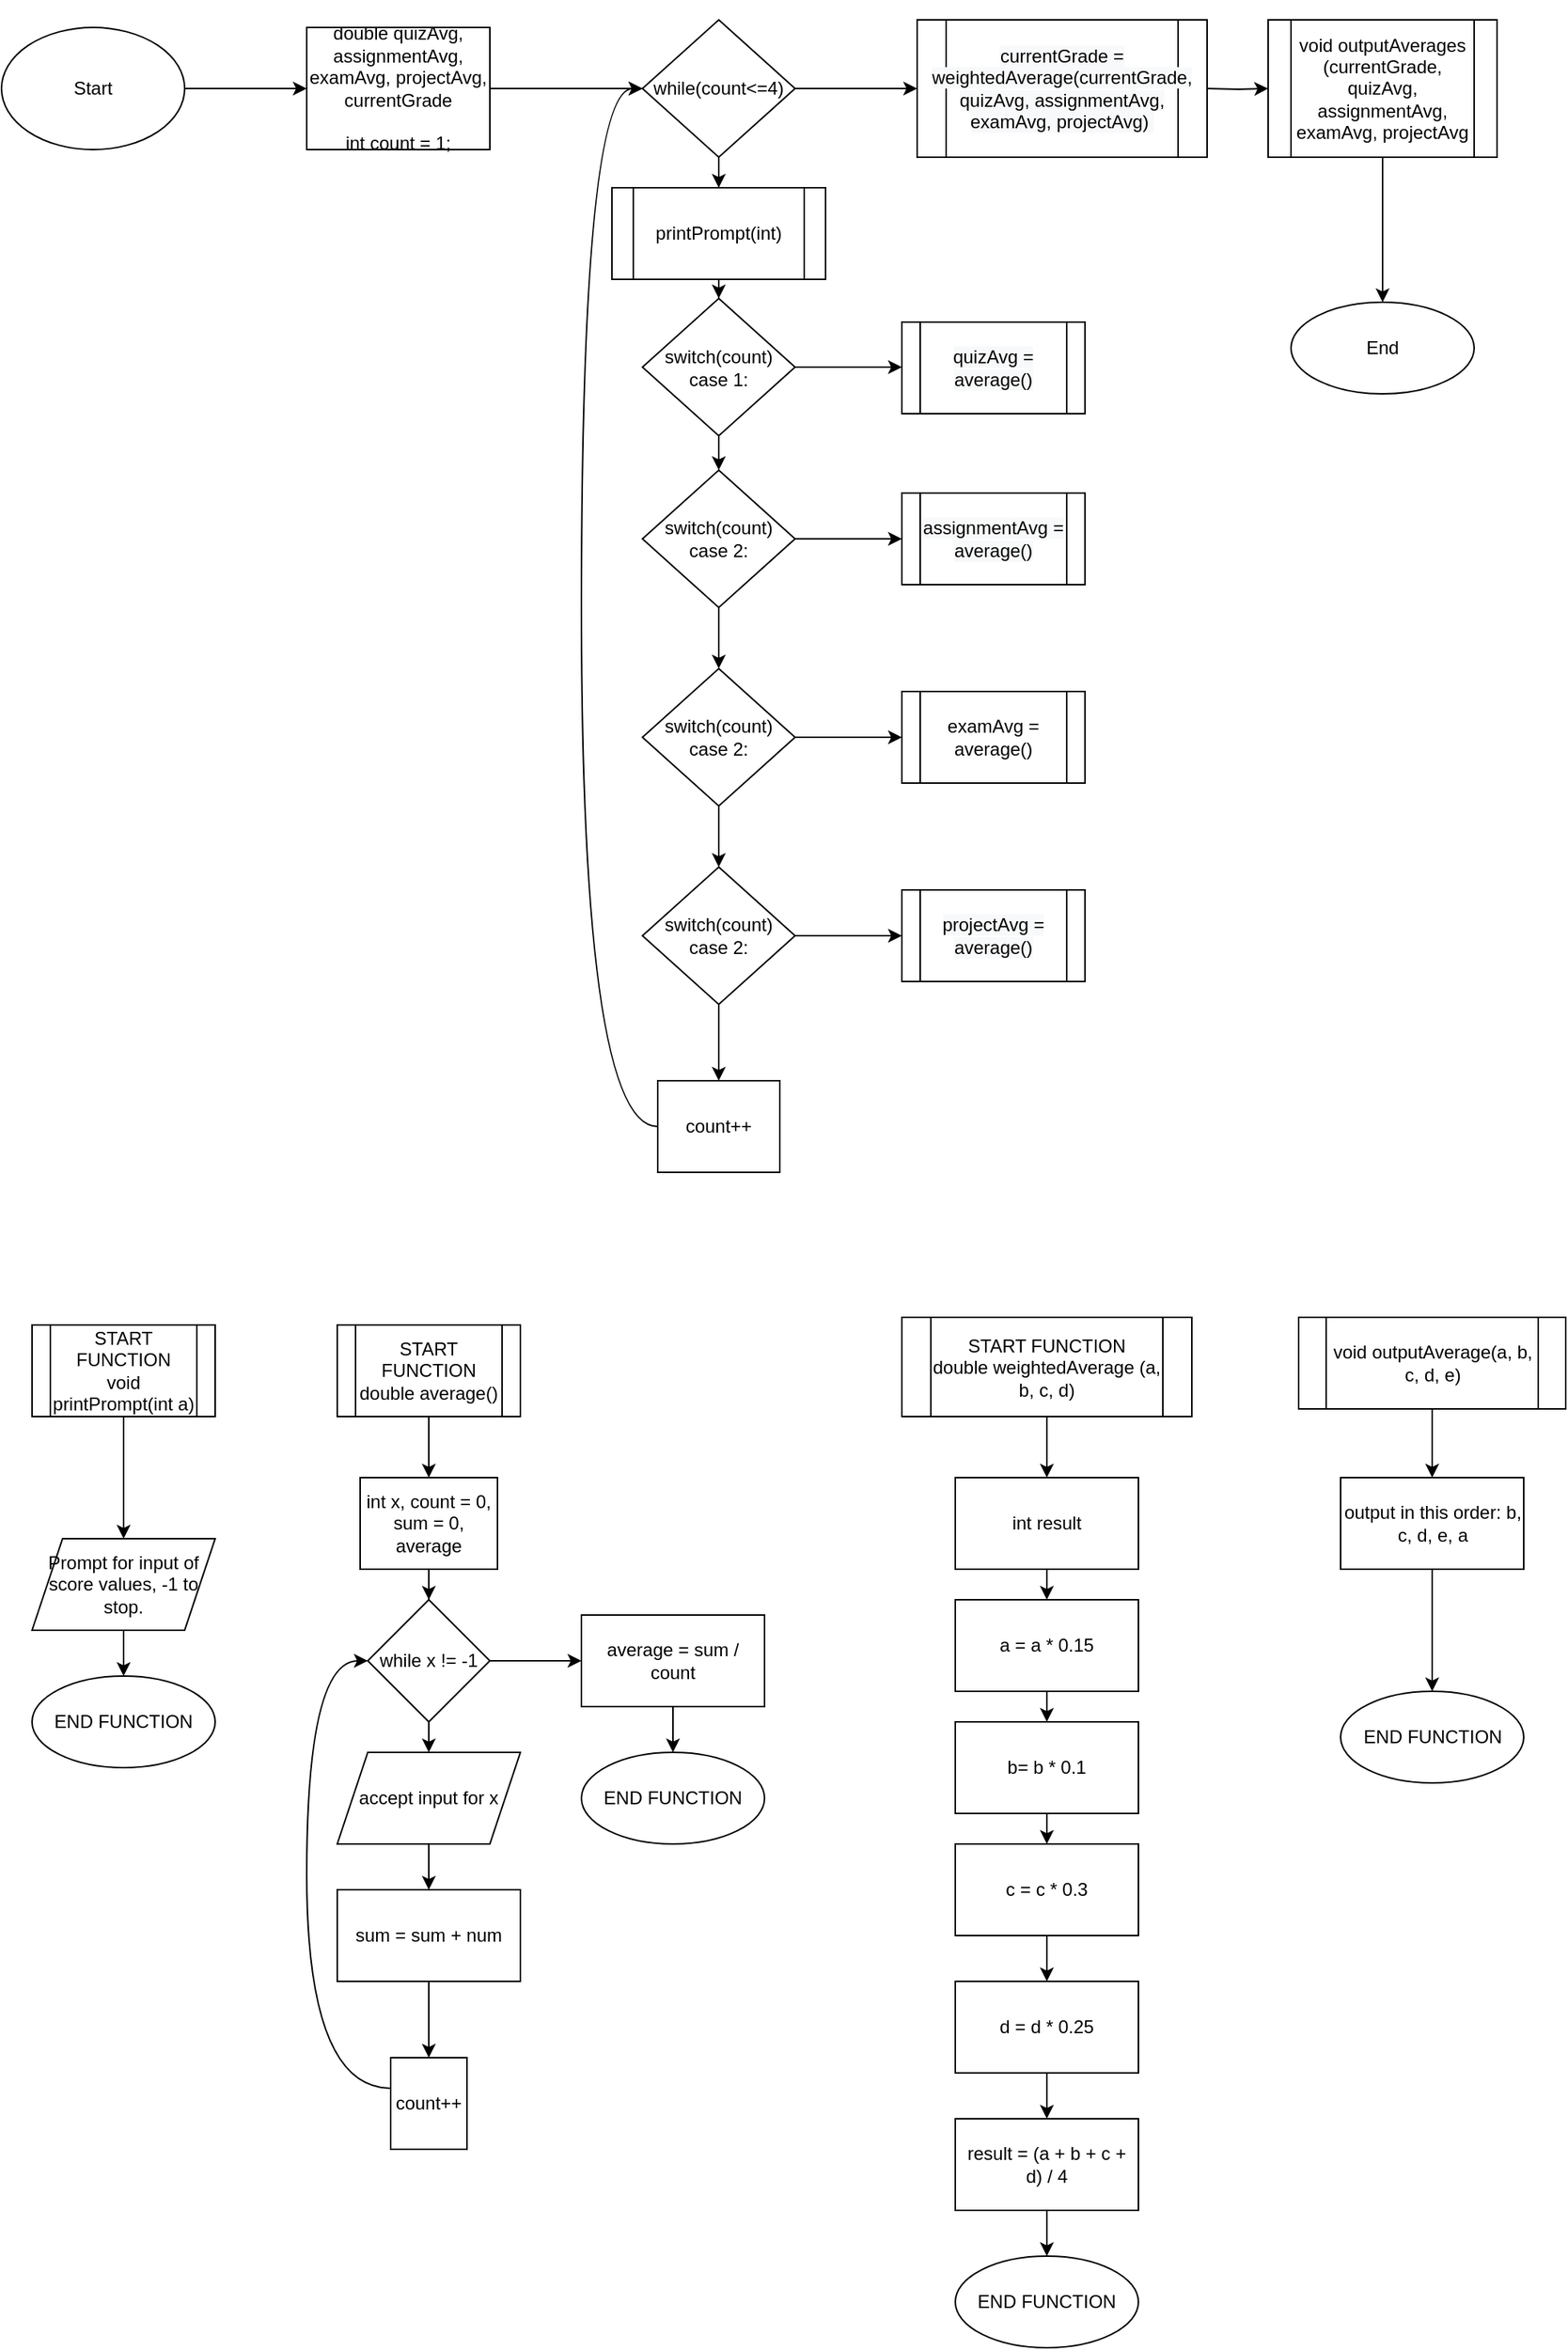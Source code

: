 <mxfile compressed="true" version="15.5.8" type="device"><diagram id="jIGh9twBq2LhSPqtz55Y" name="Page-1"><mxGraphModel dx="1422" dy="2472" grid="1" gridSize="10" guides="1" tooltips="1" connect="1" arrows="1" fold="1" page="1" pageScale="1" pageWidth="1100" pageHeight="1700" math="0" shadow="0"><root><mxCell id="0"/><mxCell id="1" parent="0"/><mxCell id="i2f14P2l42HUFwjrDf4s-11" value="" style="edgeStyle=orthogonalEdgeStyle;rounded=0;orthogonalLoop=1;jettySize=auto;html=1;" parent="1" source="i2f14P2l42HUFwjrDf4s-1" target="i2f14P2l42HUFwjrDf4s-10" edge="1"><mxGeometry relative="1" as="geometry"/></mxCell><mxCell id="i2f14P2l42HUFwjrDf4s-1" value="Start" style="ellipse;whiteSpace=wrap;html=1;" parent="1" vertex="1"><mxGeometry width="120" height="80" as="geometry"/></mxCell><mxCell id="i2f14P2l42HUFwjrDf4s-39" value="" style="edgeStyle=orthogonalEdgeStyle;curved=1;rounded=0;orthogonalLoop=1;jettySize=auto;html=1;" parent="1" source="i2f14P2l42HUFwjrDf4s-2" target="i2f14P2l42HUFwjrDf4s-14" edge="1"><mxGeometry relative="1" as="geometry"/></mxCell><mxCell id="i2f14P2l42HUFwjrDf4s-2" value="printPrompt(int)" style="shape=process;whiteSpace=wrap;html=1;backgroundOutline=1;" parent="1" vertex="1"><mxGeometry x="400" y="105" width="140" height="60" as="geometry"/></mxCell><mxCell id="i2f14P2l42HUFwjrDf4s-56" value="" style="edgeStyle=orthogonalEdgeStyle;rounded=0;orthogonalLoop=1;jettySize=auto;html=1;" parent="1" source="i2f14P2l42HUFwjrDf4s-4" edge="1"><mxGeometry relative="1" as="geometry"><mxPoint x="280" y="950" as="targetPoint"/></mxGeometry></mxCell><mxCell id="i2f14P2l42HUFwjrDf4s-4" value="START FUNCTION&lt;br&gt;double average()" style="shape=process;whiteSpace=wrap;html=1;backgroundOutline=1;" parent="1" vertex="1"><mxGeometry x="220" y="850" width="120" height="60" as="geometry"/></mxCell><mxCell id="i2f14P2l42HUFwjrDf4s-78" value="" style="edgeStyle=orthogonalEdgeStyle;curved=1;rounded=0;orthogonalLoop=1;jettySize=auto;html=1;" parent="1" source="i2f14P2l42HUFwjrDf4s-6" target="i2f14P2l42HUFwjrDf4s-77" edge="1"><mxGeometry relative="1" as="geometry"/></mxCell><mxCell id="i2f14P2l42HUFwjrDf4s-6" value="START FUNCTION&lt;br&gt;double weightedAverage (a, b, c, d)" style="shape=process;whiteSpace=wrap;html=1;backgroundOutline=1;" parent="1" vertex="1"><mxGeometry x="590" y="845" width="190" height="65" as="geometry"/></mxCell><mxCell id="i2f14P2l42HUFwjrDf4s-95" value="" style="edgeStyle=orthogonalEdgeStyle;curved=1;rounded=0;orthogonalLoop=1;jettySize=auto;html=1;" parent="1" source="i2f14P2l42HUFwjrDf4s-8" target="i2f14P2l42HUFwjrDf4s-94" edge="1"><mxGeometry relative="1" as="geometry"/></mxCell><mxCell id="i2f14P2l42HUFwjrDf4s-8" value="void outputAverage(a, b, c, d, e)" style="shape=process;whiteSpace=wrap;html=1;backgroundOutline=1;" parent="1" vertex="1"><mxGeometry x="850" y="845" width="175" height="60" as="geometry"/></mxCell><mxCell id="i2f14P2l42HUFwjrDf4s-13" value="" style="edgeStyle=orthogonalEdgeStyle;rounded=0;orthogonalLoop=1;jettySize=auto;html=1;" parent="1" source="i2f14P2l42HUFwjrDf4s-10" target="i2f14P2l42HUFwjrDf4s-12" edge="1"><mxGeometry relative="1" as="geometry"/></mxCell><mxCell id="i2f14P2l42HUFwjrDf4s-10" value="double quizAvg, assignmentAvg, examAvg, projectAvg, currentGrade&lt;br&gt;&lt;br&gt;int count = 1;" style="whiteSpace=wrap;html=1;" parent="1" vertex="1"><mxGeometry x="200" width="120" height="80" as="geometry"/></mxCell><mxCell id="i2f14P2l42HUFwjrDf4s-15" value="" style="edgeStyle=orthogonalEdgeStyle;rounded=0;orthogonalLoop=1;jettySize=auto;html=1;entryX=0.5;entryY=0;entryDx=0;entryDy=0;" parent="1" source="i2f14P2l42HUFwjrDf4s-12" target="i2f14P2l42HUFwjrDf4s-2" edge="1"><mxGeometry relative="1" as="geometry"><mxPoint x="470" y="100" as="targetPoint"/><Array as="points"/></mxGeometry></mxCell><mxCell id="i2f14P2l42HUFwjrDf4s-38" value="" style="rounded=0;orthogonalLoop=1;jettySize=auto;html=1;" parent="1" source="i2f14P2l42HUFwjrDf4s-12" edge="1"><mxGeometry relative="1" as="geometry"><mxPoint x="600" y="40" as="targetPoint"/></mxGeometry></mxCell><mxCell id="i2f14P2l42HUFwjrDf4s-12" value="while(count&amp;lt;=4)" style="rhombus;whiteSpace=wrap;html=1;" parent="1" vertex="1"><mxGeometry x="420" y="-5" width="100" height="90" as="geometry"/></mxCell><mxCell id="i2f14P2l42HUFwjrDf4s-19" value="" style="edgeStyle=orthogonalEdgeStyle;rounded=0;orthogonalLoop=1;jettySize=auto;html=1;" parent="1" source="i2f14P2l42HUFwjrDf4s-14" edge="1"><mxGeometry relative="1" as="geometry"><mxPoint x="590" y="222.5" as="targetPoint"/></mxGeometry></mxCell><mxCell id="i2f14P2l42HUFwjrDf4s-21" value="" style="edgeStyle=orthogonalEdgeStyle;rounded=0;orthogonalLoop=1;jettySize=auto;html=1;" parent="1" source="i2f14P2l42HUFwjrDf4s-14" target="i2f14P2l42HUFwjrDf4s-20" edge="1"><mxGeometry relative="1" as="geometry"/></mxCell><mxCell id="i2f14P2l42HUFwjrDf4s-14" value="switch(count)&lt;br&gt;case 1:" style="rhombus;whiteSpace=wrap;html=1;" parent="1" vertex="1"><mxGeometry x="420" y="177.5" width="100" height="90" as="geometry"/></mxCell><mxCell id="i2f14P2l42HUFwjrDf4s-23" value="" style="edgeStyle=orthogonalEdgeStyle;rounded=0;orthogonalLoop=1;jettySize=auto;html=1;" parent="1" source="i2f14P2l42HUFwjrDf4s-20" edge="1"><mxGeometry relative="1" as="geometry"><mxPoint x="590" y="335" as="targetPoint"/></mxGeometry></mxCell><mxCell id="i2f14P2l42HUFwjrDf4s-25" value="" style="edgeStyle=orthogonalEdgeStyle;rounded=0;orthogonalLoop=1;jettySize=auto;html=1;" parent="1" source="i2f14P2l42HUFwjrDf4s-20" target="i2f14P2l42HUFwjrDf4s-24" edge="1"><mxGeometry relative="1" as="geometry"/></mxCell><mxCell id="i2f14P2l42HUFwjrDf4s-20" value="switch(count)&lt;br&gt;case 2:" style="rhombus;whiteSpace=wrap;html=1;" parent="1" vertex="1"><mxGeometry x="420" y="290" width="100" height="90" as="geometry"/></mxCell><mxCell id="i2f14P2l42HUFwjrDf4s-27" value="" style="edgeStyle=orthogonalEdgeStyle;rounded=0;orthogonalLoop=1;jettySize=auto;html=1;" parent="1" source="i2f14P2l42HUFwjrDf4s-24" edge="1"><mxGeometry relative="1" as="geometry"><mxPoint x="590" y="465" as="targetPoint"/></mxGeometry></mxCell><mxCell id="i2f14P2l42HUFwjrDf4s-29" value="" style="edgeStyle=orthogonalEdgeStyle;rounded=0;orthogonalLoop=1;jettySize=auto;html=1;" parent="1" source="i2f14P2l42HUFwjrDf4s-24" target="i2f14P2l42HUFwjrDf4s-28" edge="1"><mxGeometry relative="1" as="geometry"/></mxCell><mxCell id="i2f14P2l42HUFwjrDf4s-24" value="switch(count)&lt;br&gt;case 2:" style="rhombus;whiteSpace=wrap;html=1;" parent="1" vertex="1"><mxGeometry x="420" y="420" width="100" height="90" as="geometry"/></mxCell><mxCell id="i2f14P2l42HUFwjrDf4s-31" value="" style="edgeStyle=orthogonalEdgeStyle;rounded=0;orthogonalLoop=1;jettySize=auto;html=1;" parent="1" source="i2f14P2l42HUFwjrDf4s-28" edge="1"><mxGeometry relative="1" as="geometry"><mxPoint x="590" y="595" as="targetPoint"/></mxGeometry></mxCell><mxCell id="i2f14P2l42HUFwjrDf4s-33" value="" style="edgeStyle=orthogonalEdgeStyle;rounded=0;orthogonalLoop=1;jettySize=auto;html=1;curved=1;" parent="1" source="i2f14P2l42HUFwjrDf4s-28" target="i2f14P2l42HUFwjrDf4s-32" edge="1"><mxGeometry relative="1" as="geometry"/></mxCell><mxCell id="i2f14P2l42HUFwjrDf4s-28" value="switch(count)&lt;br&gt;case 2:" style="rhombus;whiteSpace=wrap;html=1;" parent="1" vertex="1"><mxGeometry x="420" y="550" width="100" height="90" as="geometry"/></mxCell><mxCell id="i2f14P2l42HUFwjrDf4s-35" value="" style="edgeStyle=orthogonalEdgeStyle;curved=1;rounded=0;orthogonalLoop=1;jettySize=auto;html=1;entryX=0;entryY=0.5;entryDx=0;entryDy=0;" parent="1" source="i2f14P2l42HUFwjrDf4s-32" target="i2f14P2l42HUFwjrDf4s-12" edge="1"><mxGeometry relative="1" as="geometry"><mxPoint x="250" y="250" as="targetPoint"/><Array as="points"><mxPoint x="380" y="720"/><mxPoint x="380" y="40"/></Array></mxGeometry></mxCell><mxCell id="i2f14P2l42HUFwjrDf4s-32" value="count++" style="whiteSpace=wrap;html=1;" parent="1" vertex="1"><mxGeometry x="430" y="690" width="80" height="60" as="geometry"/></mxCell><mxCell id="i2f14P2l42HUFwjrDf4s-41" value="" style="edgeStyle=orthogonalEdgeStyle;rounded=0;orthogonalLoop=1;jettySize=auto;html=1;" parent="1" edge="1"><mxGeometry relative="1" as="geometry"><mxPoint x="790" y="40" as="sourcePoint"/><mxPoint x="830" y="40" as="targetPoint"/></mxGeometry></mxCell><mxCell id="i2f14P2l42HUFwjrDf4s-51" value="" style="edgeStyle=orthogonalEdgeStyle;rounded=0;orthogonalLoop=1;jettySize=auto;html=1;" parent="1" source="i2f14P2l42HUFwjrDf4s-42" target="i2f14P2l42HUFwjrDf4s-50" edge="1"><mxGeometry relative="1" as="geometry"/></mxCell><mxCell id="i2f14P2l42HUFwjrDf4s-42" value="START FUNCTION&lt;br&gt;void printPrompt(int a)" style="shape=process;whiteSpace=wrap;html=1;backgroundOutline=1;" parent="1" vertex="1"><mxGeometry x="20" y="850" width="120" height="60" as="geometry"/></mxCell><mxCell id="i2f14P2l42HUFwjrDf4s-43" value="&#10;&#10;&lt;span style=&quot;color: rgb(0, 0, 0); font-family: helvetica; font-size: 12px; font-style: normal; font-weight: 400; letter-spacing: normal; text-align: center; text-indent: 0px; text-transform: none; word-spacing: 0px; background-color: rgb(248, 249, 250); display: inline; float: none;&quot;&gt;currentGrade = weightedAverage(currentGrade, quizAvg, assignmentAvg, examAvg, projectAvg)&amp;nbsp;&lt;/span&gt;&#10;&#10;" style="shape=process;whiteSpace=wrap;html=1;backgroundOutline=1;" parent="1" vertex="1"><mxGeometry x="600" y="-5" width="190" height="90" as="geometry"/></mxCell><mxCell id="i2f14P2l42HUFwjrDf4s-44" value="&#10;&#10;&lt;span style=&quot;color: rgb(0, 0, 0); font-family: helvetica; font-size: 12px; font-style: normal; font-weight: 400; letter-spacing: normal; text-align: center; text-indent: 0px; text-transform: none; word-spacing: 0px; background-color: rgb(248, 249, 250); display: inline; float: none;&quot;&gt;quizAvg = average()&lt;/span&gt;&#10;&#10;" style="shape=process;whiteSpace=wrap;html=1;backgroundOutline=1;" parent="1" vertex="1"><mxGeometry x="590" y="193" width="120" height="60" as="geometry"/></mxCell><mxCell id="i2f14P2l42HUFwjrDf4s-45" value="&#10;&#10;&lt;span style=&quot;color: rgb(0, 0, 0); font-family: helvetica; font-size: 12px; font-style: normal; font-weight: 400; letter-spacing: normal; text-align: center; text-indent: 0px; text-transform: none; word-spacing: 0px; background-color: rgb(248, 249, 250); display: inline; float: none;&quot;&gt;assignmentAvg = average()&lt;/span&gt;&#10;&#10;" style="shape=process;whiteSpace=wrap;html=1;backgroundOutline=1;" parent="1" vertex="1"><mxGeometry x="590" y="305" width="120" height="60" as="geometry"/></mxCell><mxCell id="i2f14P2l42HUFwjrDf4s-46" value="&lt;span&gt;examAvg = average()&lt;/span&gt;" style="shape=process;whiteSpace=wrap;html=1;backgroundOutline=1;" parent="1" vertex="1"><mxGeometry x="590" y="435" width="120" height="60" as="geometry"/></mxCell><mxCell id="i2f14P2l42HUFwjrDf4s-48" value="&#10;&#10;&lt;span style=&quot;color: rgb(0, 0, 0); font-family: helvetica; font-size: 12px; font-style: normal; font-weight: 400; letter-spacing: normal; text-align: center; text-indent: 0px; text-transform: none; word-spacing: 0px; background-color: rgb(248, 249, 250); display: inline; float: none;&quot;&gt;projectAvg = average()&lt;/span&gt;&#10;&#10;" style="shape=process;whiteSpace=wrap;html=1;backgroundOutline=1;" parent="1" vertex="1"><mxGeometry x="590" y="565" width="120" height="60" as="geometry"/></mxCell><mxCell id="i2f14P2l42HUFwjrDf4s-54" value="" style="edgeStyle=orthogonalEdgeStyle;rounded=0;orthogonalLoop=1;jettySize=auto;html=1;" parent="1" source="i2f14P2l42HUFwjrDf4s-50" target="i2f14P2l42HUFwjrDf4s-53" edge="1"><mxGeometry relative="1" as="geometry"/></mxCell><mxCell id="i2f14P2l42HUFwjrDf4s-50" value="Prompt for input of score values, -1 to stop." style="shape=parallelogram;perimeter=parallelogramPerimeter;whiteSpace=wrap;html=1;fixedSize=1;" parent="1" vertex="1"><mxGeometry x="20" y="990" width="120" height="60" as="geometry"/></mxCell><mxCell id="i2f14P2l42HUFwjrDf4s-53" value="END FUNCTION" style="ellipse;whiteSpace=wrap;html=1;" parent="1" vertex="1"><mxGeometry x="20" y="1080" width="120" height="60" as="geometry"/></mxCell><mxCell id="i2f14P2l42HUFwjrDf4s-61" value="" style="edgeStyle=orthogonalEdgeStyle;rounded=0;orthogonalLoop=1;jettySize=auto;html=1;" parent="1" source="i2f14P2l42HUFwjrDf4s-59" target="i2f14P2l42HUFwjrDf4s-60" edge="1"><mxGeometry relative="1" as="geometry"/></mxCell><mxCell id="i2f14P2l42HUFwjrDf4s-59" value="int x, count = 0, sum = 0, average" style="rounded=0;whiteSpace=wrap;html=1;" parent="1" vertex="1"><mxGeometry x="235" y="950" width="90" height="60" as="geometry"/></mxCell><mxCell id="i2f14P2l42HUFwjrDf4s-63" value="" style="edgeStyle=orthogonalEdgeStyle;rounded=0;orthogonalLoop=1;jettySize=auto;html=1;" parent="1" source="i2f14P2l42HUFwjrDf4s-60" edge="1"><mxGeometry relative="1" as="geometry"><mxPoint x="280" y="1130" as="targetPoint"/></mxGeometry></mxCell><mxCell id="i2f14P2l42HUFwjrDf4s-70" value="" style="edgeStyle=orthogonalEdgeStyle;curved=1;rounded=0;orthogonalLoop=1;jettySize=auto;html=1;" parent="1" source="i2f14P2l42HUFwjrDf4s-60" edge="1"><mxGeometry relative="1" as="geometry"><mxPoint x="380" y="1070" as="targetPoint"/></mxGeometry></mxCell><mxCell id="i2f14P2l42HUFwjrDf4s-60" value="while x != -1" style="rhombus;whiteSpace=wrap;html=1;rounded=0;" parent="1" vertex="1"><mxGeometry x="240" y="1030" width="80" height="80" as="geometry"/></mxCell><mxCell id="i2f14P2l42HUFwjrDf4s-71" value="" style="edgeStyle=orthogonalEdgeStyle;curved=1;rounded=0;orthogonalLoop=1;jettySize=auto;html=1;" parent="1" source="i2f14P2l42HUFwjrDf4s-64" edge="1"><mxGeometry relative="1" as="geometry"><mxPoint x="280" y="1220" as="targetPoint"/></mxGeometry></mxCell><mxCell id="i2f14P2l42HUFwjrDf4s-64" value="accept input for x" style="shape=parallelogram;perimeter=parallelogramPerimeter;whiteSpace=wrap;html=1;fixedSize=1;" parent="1" vertex="1"><mxGeometry x="220" y="1130" width="120" height="60" as="geometry"/></mxCell><mxCell id="i2f14P2l42HUFwjrDf4s-68" value="" style="edgeStyle=orthogonalEdgeStyle;curved=1;rounded=0;orthogonalLoop=1;jettySize=auto;html=1;entryX=0;entryY=0.5;entryDx=0;entryDy=0;" parent="1" source="i2f14P2l42HUFwjrDf4s-65" target="i2f14P2l42HUFwjrDf4s-60" edge="1"><mxGeometry relative="1" as="geometry"><mxPoint x="210" y="1260" as="targetPoint"/><Array as="points"><mxPoint x="200" y="1350"/><mxPoint x="200" y="1070"/></Array></mxGeometry></mxCell><mxCell id="i2f14P2l42HUFwjrDf4s-65" value="count++" style="whiteSpace=wrap;html=1;" parent="1" vertex="1"><mxGeometry x="255" y="1330" width="50" height="60" as="geometry"/></mxCell><mxCell id="i2f14P2l42HUFwjrDf4s-73" value="" style="edgeStyle=orthogonalEdgeStyle;curved=1;rounded=0;orthogonalLoop=1;jettySize=auto;html=1;" parent="1" source="i2f14P2l42HUFwjrDf4s-72" target="i2f14P2l42HUFwjrDf4s-65" edge="1"><mxGeometry relative="1" as="geometry"/></mxCell><mxCell id="i2f14P2l42HUFwjrDf4s-72" value="sum = sum + num" style="rounded=0;whiteSpace=wrap;html=1;" parent="1" vertex="1"><mxGeometry x="220" y="1220" width="120" height="60" as="geometry"/></mxCell><mxCell id="i2f14P2l42HUFwjrDf4s-76" value="" style="edgeStyle=orthogonalEdgeStyle;curved=1;rounded=0;orthogonalLoop=1;jettySize=auto;html=1;" parent="1" source="i2f14P2l42HUFwjrDf4s-74" target="i2f14P2l42HUFwjrDf4s-75" edge="1"><mxGeometry relative="1" as="geometry"/></mxCell><mxCell id="i2f14P2l42HUFwjrDf4s-74" value="average = sum / count" style="rounded=0;whiteSpace=wrap;html=1;" parent="1" vertex="1"><mxGeometry x="380" y="1040" width="120" height="60" as="geometry"/></mxCell><mxCell id="i2f14P2l42HUFwjrDf4s-75" value="END FUNCTION" style="ellipse;whiteSpace=wrap;html=1;" parent="1" vertex="1"><mxGeometry x="380" y="1130" width="120" height="60" as="geometry"/></mxCell><mxCell id="i2f14P2l42HUFwjrDf4s-80" value="" style="edgeStyle=orthogonalEdgeStyle;curved=1;rounded=0;orthogonalLoop=1;jettySize=auto;html=1;" parent="1" source="i2f14P2l42HUFwjrDf4s-77" target="i2f14P2l42HUFwjrDf4s-79" edge="1"><mxGeometry relative="1" as="geometry"/></mxCell><mxCell id="i2f14P2l42HUFwjrDf4s-77" value="int result" style="whiteSpace=wrap;html=1;" parent="1" vertex="1"><mxGeometry x="625" y="950" width="120" height="60" as="geometry"/></mxCell><mxCell id="i2f14P2l42HUFwjrDf4s-82" value="" style="edgeStyle=orthogonalEdgeStyle;curved=1;rounded=0;orthogonalLoop=1;jettySize=auto;html=1;" parent="1" source="i2f14P2l42HUFwjrDf4s-79" target="i2f14P2l42HUFwjrDf4s-81" edge="1"><mxGeometry relative="1" as="geometry"/></mxCell><mxCell id="i2f14P2l42HUFwjrDf4s-79" value="a = a * 0.15" style="whiteSpace=wrap;html=1;" parent="1" vertex="1"><mxGeometry x="625" y="1030" width="120" height="60" as="geometry"/></mxCell><mxCell id="i2f14P2l42HUFwjrDf4s-84" value="" style="edgeStyle=orthogonalEdgeStyle;curved=1;rounded=0;orthogonalLoop=1;jettySize=auto;html=1;" parent="1" source="i2f14P2l42HUFwjrDf4s-81" target="i2f14P2l42HUFwjrDf4s-83" edge="1"><mxGeometry relative="1" as="geometry"/></mxCell><mxCell id="i2f14P2l42HUFwjrDf4s-81" value="b= b * 0.1" style="whiteSpace=wrap;html=1;" parent="1" vertex="1"><mxGeometry x="625" y="1110" width="120" height="60" as="geometry"/></mxCell><mxCell id="i2f14P2l42HUFwjrDf4s-86" value="" style="edgeStyle=orthogonalEdgeStyle;curved=1;rounded=0;orthogonalLoop=1;jettySize=auto;html=1;" parent="1" source="i2f14P2l42HUFwjrDf4s-83" target="i2f14P2l42HUFwjrDf4s-85" edge="1"><mxGeometry relative="1" as="geometry"/></mxCell><mxCell id="i2f14P2l42HUFwjrDf4s-83" value="c = c * 0.3" style="whiteSpace=wrap;html=1;" parent="1" vertex="1"><mxGeometry x="625" y="1190" width="120" height="60" as="geometry"/></mxCell><mxCell id="i2f14P2l42HUFwjrDf4s-88" value="" style="edgeStyle=orthogonalEdgeStyle;curved=1;rounded=0;orthogonalLoop=1;jettySize=auto;html=1;" parent="1" source="i2f14P2l42HUFwjrDf4s-85" target="i2f14P2l42HUFwjrDf4s-87" edge="1"><mxGeometry relative="1" as="geometry"/></mxCell><mxCell id="i2f14P2l42HUFwjrDf4s-85" value="d = d * 0.25" style="whiteSpace=wrap;html=1;" parent="1" vertex="1"><mxGeometry x="625" y="1280" width="120" height="60" as="geometry"/></mxCell><mxCell id="i2f14P2l42HUFwjrDf4s-90" value="" style="edgeStyle=orthogonalEdgeStyle;curved=1;rounded=0;orthogonalLoop=1;jettySize=auto;html=1;" parent="1" source="i2f14P2l42HUFwjrDf4s-87" target="i2f14P2l42HUFwjrDf4s-89" edge="1"><mxGeometry relative="1" as="geometry"/></mxCell><mxCell id="i2f14P2l42HUFwjrDf4s-87" value="result = (a + b + c + d) / 4" style="whiteSpace=wrap;html=1;" parent="1" vertex="1"><mxGeometry x="625" y="1370" width="120" height="60" as="geometry"/></mxCell><mxCell id="i2f14P2l42HUFwjrDf4s-89" value="END FUNCTION" style="ellipse;whiteSpace=wrap;html=1;" parent="1" vertex="1"><mxGeometry x="625" y="1460" width="120" height="60" as="geometry"/></mxCell><mxCell id="i2f14P2l42HUFwjrDf4s-93" value="" style="edgeStyle=orthogonalEdgeStyle;curved=1;rounded=0;orthogonalLoop=1;jettySize=auto;html=1;" parent="1" source="i2f14P2l42HUFwjrDf4s-91" target="i2f14P2l42HUFwjrDf4s-92" edge="1"><mxGeometry relative="1" as="geometry"/></mxCell><mxCell id="i2f14P2l42HUFwjrDf4s-91" value="void outputAverages (currentGrade, quizAvg, assignmentAvg, examAvg, projectAvg" style="shape=process;whiteSpace=wrap;html=1;backgroundOutline=1;" parent="1" vertex="1"><mxGeometry x="830" y="-5" width="150" height="90" as="geometry"/></mxCell><mxCell id="i2f14P2l42HUFwjrDf4s-92" value="End" style="ellipse;whiteSpace=wrap;html=1;" parent="1" vertex="1"><mxGeometry x="845" y="180" width="120" height="60" as="geometry"/></mxCell><mxCell id="i2f14P2l42HUFwjrDf4s-97" value="" style="edgeStyle=orthogonalEdgeStyle;curved=1;rounded=0;orthogonalLoop=1;jettySize=auto;html=1;" parent="1" source="i2f14P2l42HUFwjrDf4s-94" target="i2f14P2l42HUFwjrDf4s-96" edge="1"><mxGeometry relative="1" as="geometry"/></mxCell><mxCell id="i2f14P2l42HUFwjrDf4s-94" value="output in this order: b, c, d, e, a" style="whiteSpace=wrap;html=1;" parent="1" vertex="1"><mxGeometry x="877.5" y="950" width="120" height="60" as="geometry"/></mxCell><mxCell id="i2f14P2l42HUFwjrDf4s-96" value="END FUNCTION" style="ellipse;whiteSpace=wrap;html=1;" parent="1" vertex="1"><mxGeometry x="877.5" y="1090" width="120" height="60" as="geometry"/></mxCell></root></mxGraphModel></diagram></mxfile>